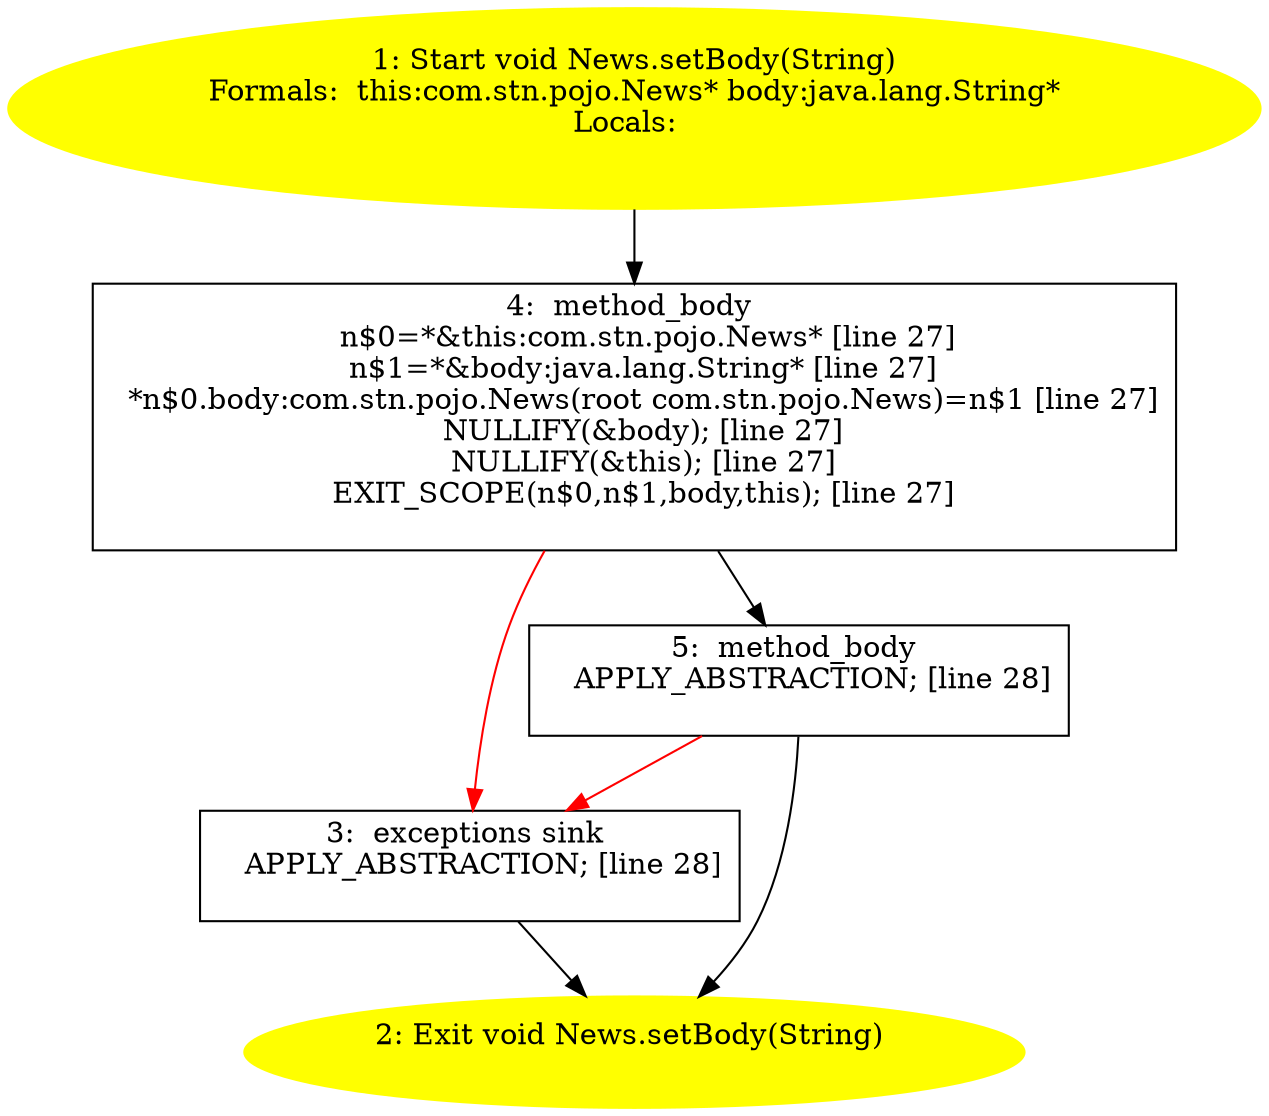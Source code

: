 /* @generated */
digraph cfg {
"com.stn.pojo.News.setBody(java.lang.String):void.17789055a4190d83d509c828ade6e969_1" [label="1: Start void News.setBody(String)\nFormals:  this:com.stn.pojo.News* body:java.lang.String*\nLocals:  \n  " color=yellow style=filled]
	

	 "com.stn.pojo.News.setBody(java.lang.String):void.17789055a4190d83d509c828ade6e969_1" -> "com.stn.pojo.News.setBody(java.lang.String):void.17789055a4190d83d509c828ade6e969_4" ;
"com.stn.pojo.News.setBody(java.lang.String):void.17789055a4190d83d509c828ade6e969_2" [label="2: Exit void News.setBody(String) \n  " color=yellow style=filled]
	

"com.stn.pojo.News.setBody(java.lang.String):void.17789055a4190d83d509c828ade6e969_3" [label="3:  exceptions sink \n   APPLY_ABSTRACTION; [line 28]\n " shape="box"]
	

	 "com.stn.pojo.News.setBody(java.lang.String):void.17789055a4190d83d509c828ade6e969_3" -> "com.stn.pojo.News.setBody(java.lang.String):void.17789055a4190d83d509c828ade6e969_2" ;
"com.stn.pojo.News.setBody(java.lang.String):void.17789055a4190d83d509c828ade6e969_4" [label="4:  method_body \n   n$0=*&this:com.stn.pojo.News* [line 27]\n  n$1=*&body:java.lang.String* [line 27]\n  *n$0.body:com.stn.pojo.News(root com.stn.pojo.News)=n$1 [line 27]\n  NULLIFY(&body); [line 27]\n  NULLIFY(&this); [line 27]\n  EXIT_SCOPE(n$0,n$1,body,this); [line 27]\n " shape="box"]
	

	 "com.stn.pojo.News.setBody(java.lang.String):void.17789055a4190d83d509c828ade6e969_4" -> "com.stn.pojo.News.setBody(java.lang.String):void.17789055a4190d83d509c828ade6e969_5" ;
	 "com.stn.pojo.News.setBody(java.lang.String):void.17789055a4190d83d509c828ade6e969_4" -> "com.stn.pojo.News.setBody(java.lang.String):void.17789055a4190d83d509c828ade6e969_3" [color="red" ];
"com.stn.pojo.News.setBody(java.lang.String):void.17789055a4190d83d509c828ade6e969_5" [label="5:  method_body \n   APPLY_ABSTRACTION; [line 28]\n " shape="box"]
	

	 "com.stn.pojo.News.setBody(java.lang.String):void.17789055a4190d83d509c828ade6e969_5" -> "com.stn.pojo.News.setBody(java.lang.String):void.17789055a4190d83d509c828ade6e969_2" ;
	 "com.stn.pojo.News.setBody(java.lang.String):void.17789055a4190d83d509c828ade6e969_5" -> "com.stn.pojo.News.setBody(java.lang.String):void.17789055a4190d83d509c828ade6e969_3" [color="red" ];
}
